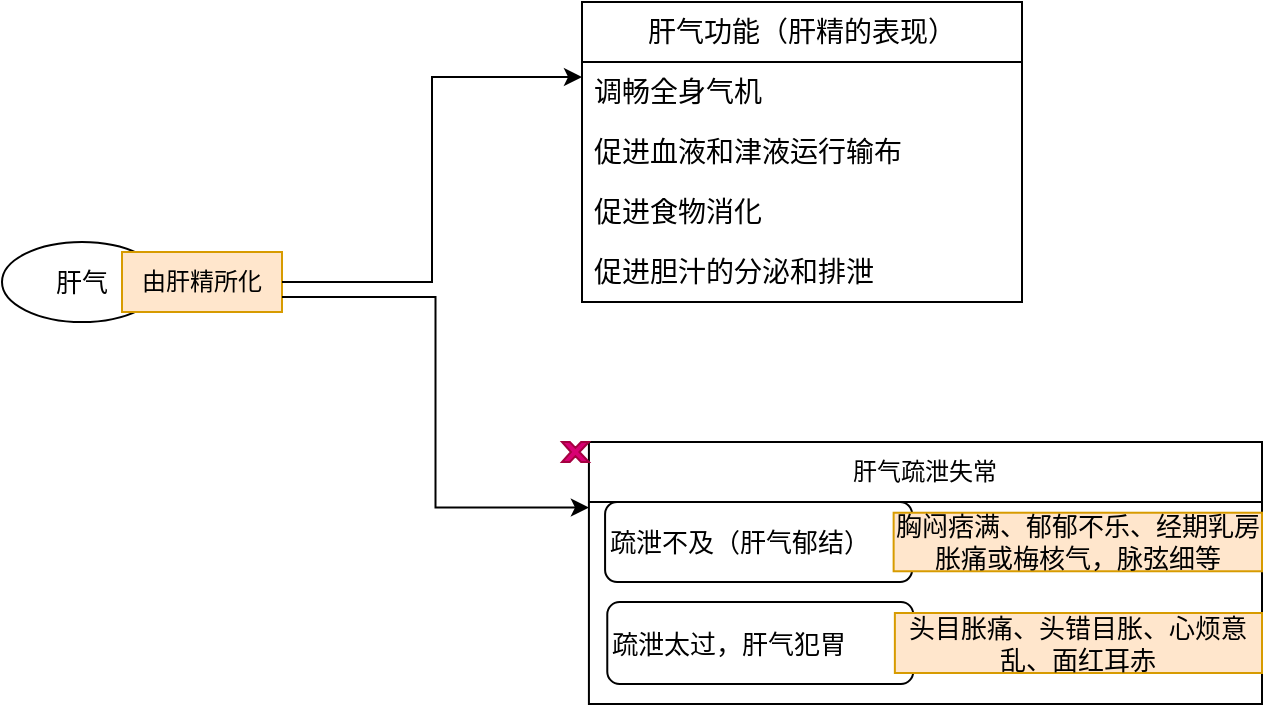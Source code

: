<mxfile version="22.1.17" type="github">
  <diagram name="第 1 页" id="DiqK2zHsX7JkeJQSn5oS">
    <mxGraphModel dx="1050" dy="557" grid="1" gridSize="10" guides="1" tooltips="1" connect="1" arrows="1" fold="1" page="1" pageScale="1" pageWidth="827" pageHeight="1169" math="0" shadow="0">
      <root>
        <mxCell id="0" />
        <mxCell id="1" parent="0" />
        <mxCell id="CABZNRvn-cbEBmHOcwjS-1" value="" style="group" vertex="1" connectable="0" parent="1">
          <mxGeometry x="154" y="220" width="140" height="40" as="geometry" />
        </mxCell>
        <mxCell id="CABZNRvn-cbEBmHOcwjS-2" value="肝气" style="ellipse;whiteSpace=wrap;html=1;fontSize=13;" vertex="1" parent="CABZNRvn-cbEBmHOcwjS-1">
          <mxGeometry width="80" height="40" as="geometry" />
        </mxCell>
        <mxCell id="CABZNRvn-cbEBmHOcwjS-3" value="" style="endArrow=classic;html=1;rounded=0;exitX=1;exitY=0.5;exitDx=0;exitDy=0;" edge="1" parent="CABZNRvn-cbEBmHOcwjS-1" source="CABZNRvn-cbEBmHOcwjS-2" target="CABZNRvn-cbEBmHOcwjS-4">
          <mxGeometry width="50" height="50" relative="1" as="geometry">
            <mxPoint x="127" y="21" as="sourcePoint" />
            <mxPoint x="272" y="20" as="targetPoint" />
          </mxGeometry>
        </mxCell>
        <mxCell id="CABZNRvn-cbEBmHOcwjS-4" value="由肝精所化" style="text;html=1;strokeColor=#d79b00;fillColor=#ffe6cc;align=center;verticalAlign=middle;whiteSpace=wrap;rounded=0;" vertex="1" parent="CABZNRvn-cbEBmHOcwjS-1">
          <mxGeometry x="60" y="5" width="80" height="30" as="geometry" />
        </mxCell>
        <mxCell id="CABZNRvn-cbEBmHOcwjS-5" value="肝气功能（肝精的表现）" style="swimlane;fontStyle=0;childLayout=stackLayout;horizontal=1;startSize=30;horizontalStack=0;resizeParent=1;resizeParentMax=0;resizeLast=0;collapsible=1;marginBottom=0;whiteSpace=wrap;html=1;fontSize=14;" vertex="1" parent="1">
          <mxGeometry x="444" y="100" width="220" height="150" as="geometry" />
        </mxCell>
        <mxCell id="CABZNRvn-cbEBmHOcwjS-6" value="调畅全身气机" style="text;strokeColor=none;fillColor=none;align=left;verticalAlign=middle;spacingLeft=4;spacingRight=4;overflow=hidden;points=[[0,0.5],[1,0.5]];portConstraint=eastwest;rotatable=0;whiteSpace=wrap;html=1;fontSize=14;" vertex="1" parent="CABZNRvn-cbEBmHOcwjS-5">
          <mxGeometry y="30" width="220" height="30" as="geometry" />
        </mxCell>
        <mxCell id="CABZNRvn-cbEBmHOcwjS-7" value="促进血液和津液运行输布" style="text;strokeColor=none;fillColor=none;align=left;verticalAlign=middle;spacingLeft=4;spacingRight=4;overflow=hidden;points=[[0,0.5],[1,0.5]];portConstraint=eastwest;rotatable=0;whiteSpace=wrap;html=1;fontSize=14;" vertex="1" parent="CABZNRvn-cbEBmHOcwjS-5">
          <mxGeometry y="60" width="220" height="30" as="geometry" />
        </mxCell>
        <mxCell id="CABZNRvn-cbEBmHOcwjS-20" value="促进食物消化" style="text;strokeColor=none;fillColor=none;align=left;verticalAlign=middle;spacingLeft=4;spacingRight=4;overflow=hidden;points=[[0,0.5],[1,0.5]];portConstraint=eastwest;rotatable=0;whiteSpace=wrap;html=1;fontSize=14;" vertex="1" parent="CABZNRvn-cbEBmHOcwjS-5">
          <mxGeometry y="90" width="220" height="30" as="geometry" />
        </mxCell>
        <mxCell id="CABZNRvn-cbEBmHOcwjS-8" value="促进胆汁的分泌和排泄" style="text;strokeColor=none;fillColor=none;align=left;verticalAlign=middle;spacingLeft=4;spacingRight=4;overflow=hidden;points=[[0,0.5],[1,0.5]];portConstraint=eastwest;rotatable=0;whiteSpace=wrap;html=1;fontSize=14;" vertex="1" parent="CABZNRvn-cbEBmHOcwjS-5">
          <mxGeometry y="120" width="220" height="30" as="geometry" />
        </mxCell>
        <mxCell id="CABZNRvn-cbEBmHOcwjS-9" style="edgeStyle=orthogonalEdgeStyle;rounded=0;orthogonalLoop=1;jettySize=auto;html=1;exitX=1;exitY=0.5;exitDx=0;exitDy=0;entryX=0;entryY=0.25;entryDx=0;entryDy=0;" edge="1" parent="1" source="CABZNRvn-cbEBmHOcwjS-4" target="CABZNRvn-cbEBmHOcwjS-5">
          <mxGeometry relative="1" as="geometry" />
        </mxCell>
        <mxCell id="CABZNRvn-cbEBmHOcwjS-10" value="" style="group" vertex="1" connectable="0" parent="1">
          <mxGeometry x="434" y="320" width="350" height="131" as="geometry" />
        </mxCell>
        <mxCell id="CABZNRvn-cbEBmHOcwjS-11" value="肝气疏泄失常" style="swimlane;fontStyle=0;childLayout=stackLayout;horizontal=1;startSize=30;horizontalStack=0;resizeParent=1;resizeParentMax=0;resizeLast=0;collapsible=1;marginBottom=0;whiteSpace=wrap;html=1;" vertex="1" parent="CABZNRvn-cbEBmHOcwjS-10">
          <mxGeometry x="13.462" width="336.538" height="131" as="geometry" />
        </mxCell>
        <mxCell id="CABZNRvn-cbEBmHOcwjS-12" value="" style="group;fontSize=13;align=left;" vertex="1" connectable="0" parent="CABZNRvn-cbEBmHOcwjS-11">
          <mxGeometry y="30" width="336.538" height="101" as="geometry" />
        </mxCell>
        <mxCell id="CABZNRvn-cbEBmHOcwjS-13" value="" style="group" vertex="1" connectable="0" parent="CABZNRvn-cbEBmHOcwjS-12">
          <mxGeometry x="8.077" width="328.462" height="40" as="geometry" />
        </mxCell>
        <mxCell id="CABZNRvn-cbEBmHOcwjS-14" value="疏泄不及（肝气郁结）" style="rounded=1;whiteSpace=wrap;html=1;fontSize=13;align=left;" vertex="1" parent="CABZNRvn-cbEBmHOcwjS-13">
          <mxGeometry width="153.487" height="40" as="geometry" />
        </mxCell>
        <mxCell id="CABZNRvn-cbEBmHOcwjS-15" value="胸闷痞满、郁郁不乐、经期乳房胀痛或梅核气，脉弦细等" style="text;html=1;strokeColor=#d79b00;fillColor=#ffe6cc;align=center;verticalAlign=middle;whiteSpace=wrap;rounded=0;fontSize=13;" vertex="1" parent="CABZNRvn-cbEBmHOcwjS-13">
          <mxGeometry x="144.277" y="5.366" width="184.184" height="29.268" as="geometry" />
        </mxCell>
        <mxCell id="CABZNRvn-cbEBmHOcwjS-16" value="" style="group;fontSize=13;align=left;" vertex="1" connectable="0" parent="CABZNRvn-cbEBmHOcwjS-12">
          <mxGeometry y="50" width="336.538" height="41" as="geometry" />
        </mxCell>
        <mxCell id="CABZNRvn-cbEBmHOcwjS-17" value="疏泄太过，肝气犯胃" style="rounded=1;whiteSpace=wrap;html=1;fontSize=13;align=left;" vertex="1" parent="CABZNRvn-cbEBmHOcwjS-16">
          <mxGeometry x="9.178" width="152.972" height="41" as="geometry" />
        </mxCell>
        <mxCell id="CABZNRvn-cbEBmHOcwjS-18" value="头目胀痛、头错目胀、心烦意乱、面红耳赤" style="text;html=1;strokeColor=#d79b00;fillColor=#ffe6cc;align=center;verticalAlign=middle;whiteSpace=wrap;rounded=0;fontSize=13;" vertex="1" parent="CABZNRvn-cbEBmHOcwjS-16">
          <mxGeometry x="152.972" y="5.5" width="183.566" height="30" as="geometry" />
        </mxCell>
        <mxCell id="CABZNRvn-cbEBmHOcwjS-19" value="" style="verticalLabelPosition=bottom;verticalAlign=top;html=1;shape=mxgraph.basic.x;fontColor=#ffffff;fillColor=#d80073;strokeColor=#A50040;" vertex="1" parent="CABZNRvn-cbEBmHOcwjS-10">
          <mxGeometry width="13.462" height="10" as="geometry" />
        </mxCell>
        <mxCell id="CABZNRvn-cbEBmHOcwjS-21" style="edgeStyle=orthogonalEdgeStyle;rounded=0;orthogonalLoop=1;jettySize=auto;html=1;exitX=1;exitY=0.75;exitDx=0;exitDy=0;entryX=0;entryY=0.25;entryDx=0;entryDy=0;" edge="1" parent="1" source="CABZNRvn-cbEBmHOcwjS-4" target="CABZNRvn-cbEBmHOcwjS-11">
          <mxGeometry relative="1" as="geometry" />
        </mxCell>
      </root>
    </mxGraphModel>
  </diagram>
</mxfile>
